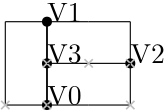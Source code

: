 <?xml version="1.0"?>
    <!DOCTYPE ipe SYSTEM "ipe.dtd">
    <ipe version="70005" creator="Ipe 7.1.4">
    <info created="D:20131106154934" modified="D:20131106160041"/>
    <preamble>\usepackage[english]{babel}</preamble>
    <ipestyle name="basic">
    <symbol name="arrow/arc(spx)">
    <path stroke="sym-stroke" fill="sym-stroke" pen="sym-pen">
    0 0 m
    -1 0.333 l
    -1 -0.333 l
    h
    </path>
    </symbol>
    <symbol name="arrow/farc(spx)">
    <path stroke="sym-stroke" fill="white" pen="sym-pen">
    0 0 m
    -1 0.333 l
    -1 -0.333 l
    h
    </path>
    </symbol>
    <symbol name="mark/circle(sx)" transformations="translations">
    <path fill="sym-stroke">
    0.6 0 0 0.6 0 0 e
    0.4 0 0 0.4 0 0 e
    </path>
    </symbol>
    <symbol name="mark/disk(sx)" transformations="translations">
    <path fill="sym-stroke">
    0.6 0 0 0.6 0 0 e
    </path>
    </symbol>
    <symbol name="mark/fdisk(sfx)" transformations="translations">
    <group>
    <path fill="sym-fill">
    0.5 0 0 0.5 0 0 e
    </path>
    <path fill="sym-stroke" fillrule="eofill">
    0.6 0 0 0.6 0 0 e
    0.4 0 0 0.4 0 0 e
    </path>
    </group>
    </symbol>
    <symbol name="mark/box(sx)" transformations="translations">
    <path fill="sym-stroke" fillrule="eofill">
    -0.6 -0.6 m
    0.6 -0.6 l
    0.6 0.6 l
    -0.6 0.6 l
    h
    -0.4 -0.4 m
    0.4 -0.4 l
    0.4 0.4 l
    -0.4 0.4 l
    h
    </path>
    </symbol>
    <symbol name="mark/square(sx)" transformations="translations">
    <path fill="sym-stroke">
    -0.6 -0.6 m
    0.6 -0.6 l
    0.6 0.6 l
    -0.6 0.6 l
    h
    </path>
    </symbol>
    <symbol name="mark/fsquare(sfx)" transformations="translations">
    <group>
    <path fill="sym-fill">
    -0.5 -0.5 m
    0.5 -0.5 l
    0.5 0.5 l
    -0.5 0.5 l
    h
    </path>
    <path fill="sym-stroke" fillrule="eofill">
    -0.6 -0.6 m
    0.6 -0.6 l
    0.6 0.6 l
    -0.6 0.6 l
    h
    -0.4 -0.4 m
    0.4 -0.4 l
    0.4 0.4 l
    -0.4 0.4 l
    h
    </path>
    </group>
    </symbol>
    <symbol name="mark/cross(sx)" transformations="translations">
    <group>
    <path fill="sym-stroke">
    -0.43 -0.57 m
    0.57 0.43 l
    0.43 0.57 l
    -0.57 -0.43 l
    h
    </path>
    <path fill="sym-stroke">
    -0.43 0.57 m
    0.57 -0.43 l
    0.43 -0.57 l
    -0.57 0.43 l
    h
    </path>
    </group>
    </symbol>
    <symbol name="arrow/fnormal(spx)">
    <path stroke="sym-stroke" fill="white" pen="sym-pen">
    0 0 m
    -1 0.333 l
    -1 -0.333 l
    h
    </path>
    </symbol>
    <symbol name="arrow/pointed(spx)">
    <path stroke="sym-stroke" fill="sym-stroke" pen="sym-pen">
    0 0 m
    -1 0.333 l
    -0.8 0 l
    -1 -0.333 l
    h
    </path>
    </symbol>
    <symbol name="arrow/fpointed(spx)">
    <path stroke="sym-stroke" fill="white" pen="sym-pen">
    0 0 m
    -1 0.333 l
    -0.8 0 l
    -1 -0.333 l
    h
    </path>
    </symbol>
    <symbol name="arrow/linear(spx)">
    <path stroke="sym-stroke" pen="sym-pen">
    -1 0.333 m
    0 0 l
    -1 -0.333 l
    </path>
    </symbol>
    <symbol name="arrow/fdouble(spx)">
    <path stroke="sym-stroke" fill="white" pen="sym-pen">
    0 0 m
    -1 0.333 l
    -1 -0.333 l
    h
    -1 0 m
    -2 0.333 l
    -2 -0.333 l
    h
    </path>
    </symbol>
    <symbol name="arrow/double(spx)">
    <path stroke="sym-stroke" fill="sym-stroke" pen="sym-pen">
    0 0 m
    -1 0.333 l
    -1 -0.333 l
    h
    -1 0 m
    -2 0.333 l
    -2 -0.333 l
    h
    </path>
    </symbol>
    <pen name="heavier" value="0.8"/>
    <pen name="fat" value="1.2"/>
    <pen name="ultrafat" value="2"/>
    <symbolsize name="large" value="5"/>
    <symbolsize name="small" value="2"/>
    <symbolsize name="tiny" value="1.1"/>
    <arrowsize name="large" value="10"/>
    <arrowsize name="small" value="5"/>
    <arrowsize name="tiny" value="3"/>
    <color name="red" value="1 0 0"/>
    <color name="green" value="0 1 0"/>
    <color name="blue" value="0 0 1"/>
    <color name="yellow" value="1 1 0"/>
    <color name="orange" value="1 0.647 0"/>
    <color name="gold" value="1 0.843 0"/>
    <color name="purple" value="0.627 0.125 0.941"/>
    <color name="gray" value="0.745"/>
    <color name="brown" value="0.647 0.165 0.165"/>
    <color name="navy" value="0 0 0.502"/>
    <color name="pink" value="1 0.753 0.796"/>
    <color name="seagreen" value="0.18 0.545 0.341"/>
    <color name="turquoise" value="0.251 0.878 0.816"/>
    <color name="violet" value="0.933 0.51 0.933"/>
    <color name="darkblue" value="0 0 0.545"/>
    <color name="darkcyan" value="0 0.545 0.545"/>
    <color name="darkgray" value="0.663"/>
    <color name="darkgreen" value="0 0.392 0"/>
    <color name="darkmagenta" value="0.545 0 0.545"/>
    <color name="darkorange" value="1 0.549 0"/>
    <color name="darkred" value="0.545 0 0"/>
    <color name="lightblue" value="0.678 0.847 0.902"/>
    <color name="lightcyan" value="0.878 1 1"/>
    <color name="lightgray" value="0.827"/>
    <color name="lightgreen" value="0.565 0.933 0.565"/>
    <color name="lightyellow" value="1 1 0.878"/>
    <dashstyle name="dashed" value="[4] 0"/>
    <dashstyle name="dotted" value="[1 3] 0"/>
    <dashstyle name="dash dotted" value="[4 2 1 2] 0"/>
    <dashstyle name="dash dot dotted" value="[4 2 1 2 1 2] 0"/>
    <textsize name="large" value="\large"/>
    <textsize name="Large" value="\Large"/>
    <textsize name="LARGE" value="\LARGE"/>
    <textsize name="huge" value="\huge"/>
    <textsize name="Huge" value="\Huge"/>
    <textsize name="small" value="\small"/>
    <textsize name="footnote" value="\footnotesize"/>
    <textsize name="tiny" value="\tiny"/>
    <textstyle name="center" begin="\begin{center}" end="\end{center}"/>
    <textstyle name="itemize" begin="\begin{itemize}" end="\end{itemize}"/>
    <textstyle name="item" begin="\begin{itemize}\item{}" end="\end{itemize}"/>
    <gridsize name="4 pts" value="4"/>
    <gridsize name="8 pts (~3 mm)" value="8"/>
    <gridsize name="16 pts (~6 mm)" value="16"/>
    <gridsize name="32 pts (~12 mm)" value="32"/>
    <gridsize name="10 pts (~3.5 mm)" value="10"/>
    <gridsize name="20 pts (~7 mm)" value="20"/>
    <gridsize name="14 pts (~5 mm)" value="14"/>
    <gridsize name="28 pts (~10 mm)" value="28"/>
    <gridsize name="56 pts (~20 mm)" value="56"/>
    <anglesize name="90 deg" value="90"/>
    <anglesize name="60 deg" value="60"/>
    <anglesize name="45 deg" value="45"/>
    <anglesize name="30 deg" value="30"/>
    <anglesize name="22.5 deg" value="22.5"/>
    <tiling name="falling" angle="-60" step="4" width="1"/>
    <tiling name="rising" angle="30" step="4" width="1"/>
    <layout paper="1000 1000" origin="0 0" frame="1000 1000" skip="32" crop="yes"/>
    </ipestyle>
    <page>
    <layer name="alpha"/>
    <view layers="alpha" active="alpha"/>
<use name="mark/disk(sx)" pos="465 450" size="normal" stroke="black"/>
<text transformations="translations" pos="465 450" stroke="black" type="label" width="190" height="10" depth="0" valign="baseline" size="normal">V0</text><use name="mark/disk(sx)" pos="465 480" size="normal" stroke="black"/>
<text transformations="translations" pos="465 480" stroke="black" type="label" width="190" height="10" depth="0" valign="baseline" size="normal">V1</text><use name="mark/disk(sx)" pos="495 465" size="normal" stroke="black"/>
<text transformations="translations" pos="495 465" stroke="black" type="label" width="190" height="10" depth="0" valign="baseline" size="normal">V2</text><use name="mark/disk(sx)" pos="465 465" size="normal" stroke="black"/>
<text transformations="translations" pos="465 465" stroke="black" type="label" width="190" height="10" depth="0" valign="baseline" size="normal">V3</text><path stroke="black" pen="normal" dash="normal">
 465 480 m
 450 480 l
 </path>
<path stroke="black" pen="normal" dash="normal">
 450 480 m
 450 480 l
 </path>
<path stroke="black" pen="normal" dash="normal">
 465 450 m
 450 450 l
 </path>
<path stroke="black" pen="normal" dash="normal">
 450 450 m
 450 450 l
 </path>
<path stroke="black" pen="normal" dash="normal">
 450 480 m
 450 450 l
 </path>
<use name="mark/cross(sx)" pos="450 450" size="normal" stroke="gray"/>
<path stroke="black" pen="normal" dash="normal">
 465 480 m
 480 480 l
 </path>
<path stroke="black" pen="normal" dash="normal">
 480 480 m
 495 480 l
 </path>
<path stroke="black" pen="normal" dash="normal">
 495 465 m
 495 480 l
 </path>
<path stroke="black" pen="normal" dash="normal">
 495 480 m
 495 480 l
 </path>
<path stroke="black" pen="normal" dash="normal">
 495 480 m
 495 480 l
 </path>
<use name="mark/cross(sx)" pos="495 465" size="normal" stroke="gray"/>
<path stroke="black" pen="normal" dash="normal">
 465 465 m
 465 450 l
 </path>
<path stroke="black" pen="normal" dash="normal">
 465 450 m
 465 450 l
 </path>
<path stroke="black" pen="normal" dash="normal">
 465 450 m
 465 465 l
 </path>
<path stroke="black" pen="normal" dash="normal">
 465 465 m
 465 465 l
 </path>
<path stroke="black" pen="normal" dash="normal">
 465 450 m
 465 465 l
 </path>
<use name="mark/cross(sx)" pos="465 450" size="normal" stroke="gray"/>
<path stroke="black" pen="normal" dash="normal">
 465 465 m
 465 480 l
 </path>
<path stroke="black" pen="normal" dash="normal">
 465 480 m
 465 480 l
 </path>
<path stroke="black" pen="normal" dash="normal">
 465 480 m
 465 465 l
 </path>
<path stroke="black" pen="normal" dash="normal">
 465 465 m
 465 465 l
 </path>
<path stroke="black" pen="normal" dash="normal">
 465 480 m
 465 465 l
 </path>
<use name="mark/cross(sx)" pos="465 465" size="normal" stroke="gray"/>
<path stroke="black" pen="normal" dash="normal">
 495 465 m
 480 465 l
 </path>
<path stroke="black" pen="normal" dash="normal">
 480 465 m
 480 465 l
 </path>
<path stroke="black" pen="normal" dash="normal">
 465 465 m
 480 465 l
 </path>
<path stroke="black" pen="normal" dash="normal">
 480 465 m
 480 465 l
 </path>
<path stroke="black" pen="normal" dash="normal">
 480 465 m
 480 465 l
 </path>
<use name="mark/cross(sx)" pos="480 465" size="normal" stroke="gray"/>
<path stroke="black" pen="normal" dash="normal">
 495 465 m
 495 450 l
 </path>
<path stroke="black" pen="normal" dash="normal">
 495 450 m
 495 450 l
 </path>
<path stroke="black" pen="normal" dash="normal">
 465 450 m
 480 450 l
 </path>
<path stroke="black" pen="normal" dash="normal">
 480 450 m
 495 450 l
 </path>
<path stroke="black" pen="normal" dash="normal">
 495 450 m
 495 450 l
 </path>
<use name="mark/cross(sx)" pos="495 450" size="normal" stroke="gray"/>
</page>
</ipe>
